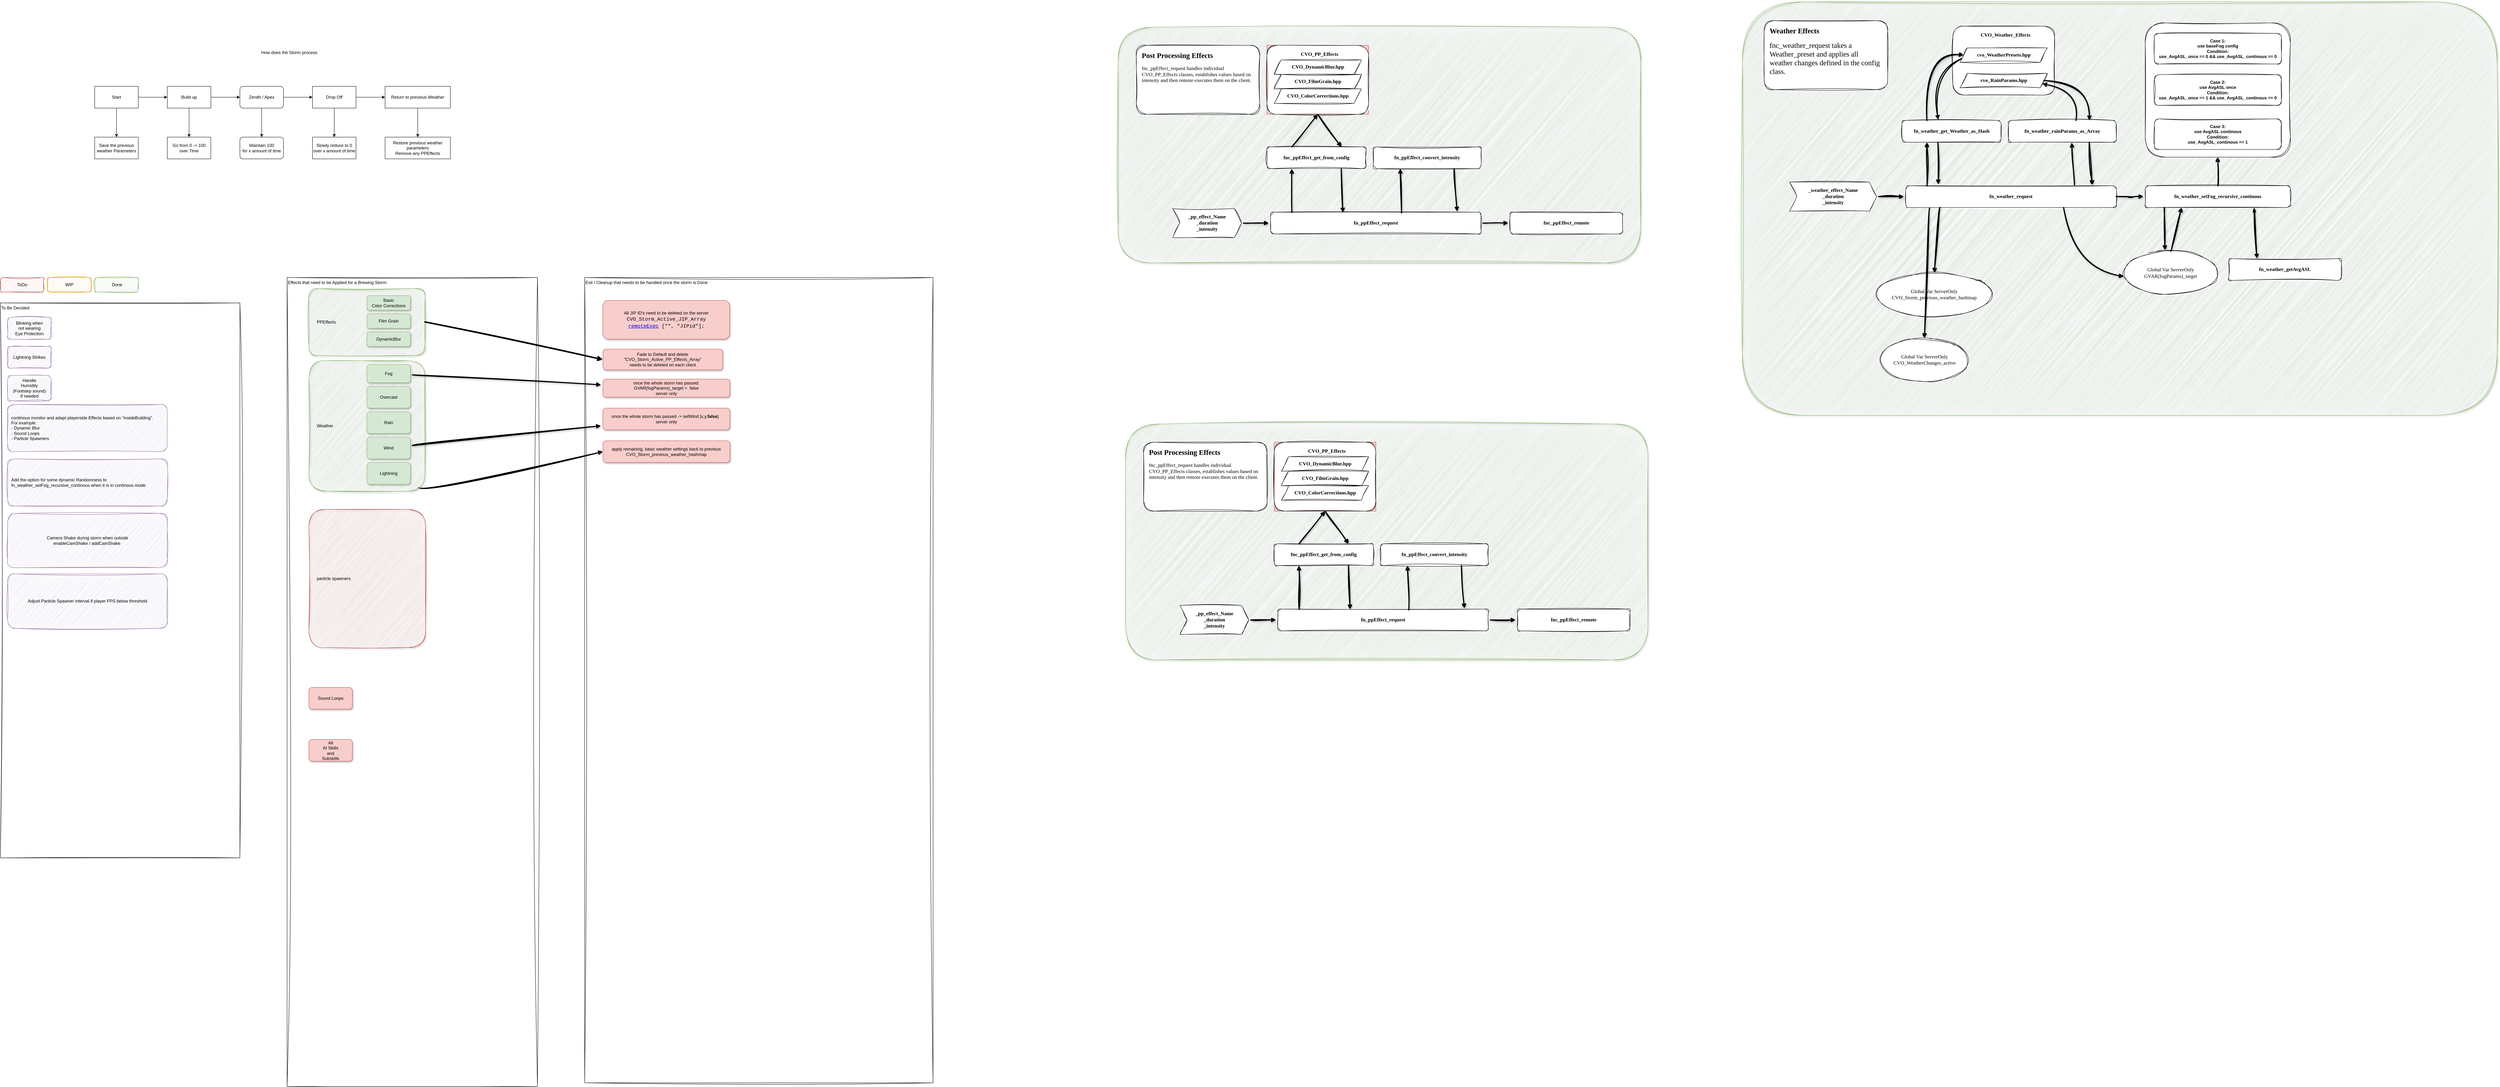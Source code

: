 <mxfile version="23.1.5" type="device">
  <diagram id="C5RBs43oDa-KdzZeNtuy" name="Page-1">
    <mxGraphModel dx="2894" dy="2233" grid="1" gridSize="10" guides="1" tooltips="1" connect="1" arrows="1" fold="1" page="1" pageScale="1" pageWidth="1169" pageHeight="827" math="0" shadow="0">
      <root>
        <mxCell id="WIyWlLk6GJQsqaUBKTNV-0" />
        <mxCell id="WIyWlLk6GJQsqaUBKTNV-1" parent="WIyWlLk6GJQsqaUBKTNV-0" />
        <mxCell id="Znwxz7as3tQza8B5PeCA-17" value="Exit / Cleanup that needs to be handled once the storm is Done" style="rounded=0;whiteSpace=wrap;html=1;align=left;verticalAlign=top;shadow=0;glass=0;sketch=1;curveFitting=1;jiggle=2;" parent="WIyWlLk6GJQsqaUBKTNV-1" vertex="1">
          <mxGeometry x="-710" y="10" width="960" height="2220" as="geometry" />
        </mxCell>
        <mxCell id="Znwxz7as3tQza8B5PeCA-16" value="Effects that need to be Applied for a Brewing Storm" style="rounded=0;whiteSpace=wrap;html=1;align=left;verticalAlign=top;sketch=1;curveFitting=1;jiggle=2;shadow=0;glass=0;" parent="WIyWlLk6GJQsqaUBKTNV-1" vertex="1">
          <mxGeometry x="-1530" y="10" width="690" height="2230" as="geometry" />
        </mxCell>
        <mxCell id="juMGjEx32GAvLLKHNY1u-7" style="rounded=0;orthogonalLoop=1;jettySize=auto;html=1;exitX=0.944;exitY=0.972;exitDx=0;exitDy=0;entryX=0;entryY=0.5;entryDx=0;entryDy=0;curved=1;sketch=1;curveFitting=1;jiggle=2;strokeWidth=3;exitPerimeter=0;" parent="WIyWlLk6GJQsqaUBKTNV-1" source="-8z7zLYKaV2N25bag4np-0" target="juMGjEx32GAvLLKHNY1u-6" edge="1">
          <mxGeometry relative="1" as="geometry">
            <Array as="points">
              <mxPoint x="-1160" y="610" />
            </Array>
          </mxGeometry>
        </mxCell>
        <mxCell id="-8z7zLYKaV2N25bag4np-0" value="Weather" style="rounded=1;whiteSpace=wrap;html=1;fillColor=#d5e8d4;strokeColor=#82b366;glass=0;shadow=1;align=left;sketch=1;curveFitting=1;jiggle=2;spacingLeft=20;" parent="WIyWlLk6GJQsqaUBKTNV-1" vertex="1">
          <mxGeometry x="-1470" y="239" width="320" height="360" as="geometry" />
        </mxCell>
        <mxCell id="E11lnonPsDXxkd33xf_O-0" value="Overcast" style="rounded=1;whiteSpace=wrap;html=1;fillColor=#d5e8d4;strokeColor=#82b366;glass=0;shadow=1;" parent="WIyWlLk6GJQsqaUBKTNV-1" vertex="1">
          <mxGeometry x="-1310" y="310" width="120" height="60" as="geometry" />
        </mxCell>
        <mxCell id="tPFQgd7vZW-GbOvR2g9Y-20" value="" style="edgeStyle=none;shape=connector;curved=1;rounded=0;sketch=1;jiggle=2;curveFitting=1;orthogonalLoop=1;jettySize=auto;html=1;shadow=1;labelBackgroundColor=default;strokeColor=default;strokeWidth=3;align=center;verticalAlign=middle;fontFamily=Lucida Console;fontSize=14;fontColor=default;startArrow=none;startFill=0;endArrow=classic;sourcePerimeterSpacing=5;targetPerimeterSpacing=5;" parent="WIyWlLk6GJQsqaUBKTNV-1" source="E11lnonPsDXxkd33xf_O-2" target="tPFQgd7vZW-GbOvR2g9Y-19" edge="1">
          <mxGeometry relative="1" as="geometry" />
        </mxCell>
        <mxCell id="E11lnonPsDXxkd33xf_O-2" value="Fog" style="rounded=1;whiteSpace=wrap;html=1;fillColor=#d5e8d4;strokeColor=#82b366;glass=0;shadow=1;" parent="WIyWlLk6GJQsqaUBKTNV-1" vertex="1">
          <mxGeometry x="-1310" y="250" width="120" height="50" as="geometry" />
        </mxCell>
        <mxCell id="E11lnonPsDXxkd33xf_O-3" value="Rain" style="rounded=1;whiteSpace=wrap;html=1;fillColor=#d5e8d4;strokeColor=#82b366;glass=0;shadow=1;" parent="WIyWlLk6GJQsqaUBKTNV-1" vertex="1">
          <mxGeometry x="-1310" y="380" width="120" height="60" as="geometry" />
        </mxCell>
        <mxCell id="tPFQgd7vZW-GbOvR2g9Y-16" value="" style="edgeStyle=none;shape=connector;curved=1;rounded=0;sketch=1;jiggle=2;curveFitting=1;orthogonalLoop=1;jettySize=auto;html=1;shadow=1;labelBackgroundColor=default;strokeColor=default;strokeWidth=3;align=center;verticalAlign=middle;fontFamily=Lucida Console;fontSize=14;fontColor=default;startArrow=none;startFill=0;endArrow=classic;sourcePerimeterSpacing=5;targetPerimeterSpacing=5;" parent="WIyWlLk6GJQsqaUBKTNV-1" source="E11lnonPsDXxkd33xf_O-4" target="tPFQgd7vZW-GbOvR2g9Y-15" edge="1">
          <mxGeometry relative="1" as="geometry" />
        </mxCell>
        <mxCell id="E11lnonPsDXxkd33xf_O-4" value="Wind" style="rounded=1;whiteSpace=wrap;html=1;fillColor=#d5e8d4;strokeColor=#82b366;glass=0;shadow=1;" parent="WIyWlLk6GJQsqaUBKTNV-1" vertex="1">
          <mxGeometry x="-1310" y="450" width="120" height="60" as="geometry" />
        </mxCell>
        <mxCell id="E11lnonPsDXxkd33xf_O-5" value="particle spawners" style="rounded=1;whiteSpace=wrap;html=1;fillColor=#f8cecc;strokeColor=#b85450;glass=0;shadow=1;sketch=1;curveFitting=1;jiggle=2;align=left;spacingLeft=20;" parent="WIyWlLk6GJQsqaUBKTNV-1" vertex="1">
          <mxGeometry x="-1470" y="649.21" width="321.58" height="380.79" as="geometry" />
        </mxCell>
        <mxCell id="E11lnonPsDXxkd33xf_O-6" value="Sound Loops" style="rounded=1;whiteSpace=wrap;html=1;fillColor=#f8cecc;strokeColor=#b85450;glass=0;shadow=1;" parent="WIyWlLk6GJQsqaUBKTNV-1" vertex="1">
          <mxGeometry x="-1470" y="1140" width="120" height="60" as="geometry" />
        </mxCell>
        <mxCell id="E11lnonPsDXxkd33xf_O-7" value="PPEffects" style="rounded=1;whiteSpace=wrap;html=1;fillColor=#d5e8d4;strokeColor=#82b366;glass=0;shadow=1;align=left;verticalAlign=middle;labelBackgroundColor=none;labelBorderColor=none;sketch=1;curveFitting=1;jiggle=2;spacingLeft=20;" parent="WIyWlLk6GJQsqaUBKTNV-1" vertex="1">
          <mxGeometry x="-1470" y="40" width="320" height="185" as="geometry" />
        </mxCell>
        <mxCell id="E11lnonPsDXxkd33xf_O-9" value="How does the Storm process" style="text;html=1;strokeColor=none;fillColor=none;align=center;verticalAlign=middle;whiteSpace=wrap;rounded=0;" parent="WIyWlLk6GJQsqaUBKTNV-1" vertex="1">
          <mxGeometry x="-1769" y="-650" width="490" height="80" as="geometry" />
        </mxCell>
        <mxCell id="E11lnonPsDXxkd33xf_O-13" value="" style="edgeStyle=orthogonalEdgeStyle;rounded=0;orthogonalLoop=1;jettySize=auto;html=1;" parent="WIyWlLk6GJQsqaUBKTNV-1" source="E11lnonPsDXxkd33xf_O-11" target="E11lnonPsDXxkd33xf_O-12" edge="1">
          <mxGeometry relative="1" as="geometry" />
        </mxCell>
        <mxCell id="E11lnonPsDXxkd33xf_O-15" value="" style="edgeStyle=orthogonalEdgeStyle;rounded=0;orthogonalLoop=1;jettySize=auto;html=1;" parent="WIyWlLk6GJQsqaUBKTNV-1" source="E11lnonPsDXxkd33xf_O-11" target="E11lnonPsDXxkd33xf_O-14" edge="1">
          <mxGeometry relative="1" as="geometry" />
        </mxCell>
        <mxCell id="E11lnonPsDXxkd33xf_O-11" value="Start" style="rounded=0;whiteSpace=wrap;html=1;" parent="WIyWlLk6GJQsqaUBKTNV-1" vertex="1">
          <mxGeometry x="-2060" y="-517" width="120" height="60" as="geometry" />
        </mxCell>
        <mxCell id="E11lnonPsDXxkd33xf_O-12" value="Save the previous weather Parameters" style="rounded=0;whiteSpace=wrap;html=1;" parent="WIyWlLk6GJQsqaUBKTNV-1" vertex="1">
          <mxGeometry x="-2060" y="-377" width="120" height="60" as="geometry" />
        </mxCell>
        <mxCell id="E11lnonPsDXxkd33xf_O-19" value="" style="edgeStyle=orthogonalEdgeStyle;rounded=0;orthogonalLoop=1;jettySize=auto;html=1;" parent="WIyWlLk6GJQsqaUBKTNV-1" source="E11lnonPsDXxkd33xf_O-14" target="E11lnonPsDXxkd33xf_O-18" edge="1">
          <mxGeometry relative="1" as="geometry" />
        </mxCell>
        <mxCell id="E11lnonPsDXxkd33xf_O-25" value="" style="edgeStyle=orthogonalEdgeStyle;rounded=0;orthogonalLoop=1;jettySize=auto;html=1;" parent="WIyWlLk6GJQsqaUBKTNV-1" source="E11lnonPsDXxkd33xf_O-14" target="E11lnonPsDXxkd33xf_O-24" edge="1">
          <mxGeometry relative="1" as="geometry" />
        </mxCell>
        <mxCell id="E11lnonPsDXxkd33xf_O-14" value="Build up" style="rounded=0;whiteSpace=wrap;html=1;" parent="WIyWlLk6GJQsqaUBKTNV-1" vertex="1">
          <mxGeometry x="-1860" y="-517" width="120" height="60" as="geometry" />
        </mxCell>
        <mxCell id="E11lnonPsDXxkd33xf_O-21" value="" style="edgeStyle=orthogonalEdgeStyle;rounded=0;orthogonalLoop=1;jettySize=auto;html=1;" parent="WIyWlLk6GJQsqaUBKTNV-1" source="E11lnonPsDXxkd33xf_O-18" target="E11lnonPsDXxkd33xf_O-20" edge="1">
          <mxGeometry relative="1" as="geometry" />
        </mxCell>
        <mxCell id="E11lnonPsDXxkd33xf_O-27" value="" style="edgeStyle=orthogonalEdgeStyle;rounded=0;orthogonalLoop=1;jettySize=auto;html=1;" parent="WIyWlLk6GJQsqaUBKTNV-1" source="E11lnonPsDXxkd33xf_O-18" target="E11lnonPsDXxkd33xf_O-26" edge="1">
          <mxGeometry relative="1" as="geometry" />
        </mxCell>
        <mxCell id="E11lnonPsDXxkd33xf_O-18" value="Zenith / Apex" style="rounded=1;whiteSpace=wrap;html=1;" parent="WIyWlLk6GJQsqaUBKTNV-1" vertex="1">
          <mxGeometry x="-1660" y="-517" width="120" height="60" as="geometry" />
        </mxCell>
        <mxCell id="E11lnonPsDXxkd33xf_O-23" value="" style="edgeStyle=orthogonalEdgeStyle;rounded=0;orthogonalLoop=1;jettySize=auto;html=1;" parent="WIyWlLk6GJQsqaUBKTNV-1" source="E11lnonPsDXxkd33xf_O-20" target="E11lnonPsDXxkd33xf_O-22" edge="1">
          <mxGeometry relative="1" as="geometry" />
        </mxCell>
        <mxCell id="E11lnonPsDXxkd33xf_O-29" value="" style="edgeStyle=orthogonalEdgeStyle;rounded=0;orthogonalLoop=1;jettySize=auto;html=1;" parent="WIyWlLk6GJQsqaUBKTNV-1" source="E11lnonPsDXxkd33xf_O-20" target="E11lnonPsDXxkd33xf_O-28" edge="1">
          <mxGeometry relative="1" as="geometry" />
        </mxCell>
        <mxCell id="E11lnonPsDXxkd33xf_O-20" value="Drop Off" style="rounded=0;whiteSpace=wrap;html=1;" parent="WIyWlLk6GJQsqaUBKTNV-1" vertex="1">
          <mxGeometry x="-1460" y="-517" width="120" height="60" as="geometry" />
        </mxCell>
        <mxCell id="E11lnonPsDXxkd33xf_O-31" value="" style="edgeStyle=orthogonalEdgeStyle;rounded=0;orthogonalLoop=1;jettySize=auto;html=1;" parent="WIyWlLk6GJQsqaUBKTNV-1" source="E11lnonPsDXxkd33xf_O-22" target="E11lnonPsDXxkd33xf_O-30" edge="1">
          <mxGeometry relative="1" as="geometry" />
        </mxCell>
        <mxCell id="E11lnonPsDXxkd33xf_O-22" value="Return to previous Weather" style="rounded=0;whiteSpace=wrap;html=1;" parent="WIyWlLk6GJQsqaUBKTNV-1" vertex="1">
          <mxGeometry x="-1260" y="-517" width="180" height="60" as="geometry" />
        </mxCell>
        <mxCell id="E11lnonPsDXxkd33xf_O-24" value="Go from 0 -&amp;gt; 100&lt;br&gt;over Time" style="rounded=0;whiteSpace=wrap;html=1;" parent="WIyWlLk6GJQsqaUBKTNV-1" vertex="1">
          <mxGeometry x="-1860" y="-377" width="120" height="60" as="geometry" />
        </mxCell>
        <mxCell id="E11lnonPsDXxkd33xf_O-26" value="Maintain 100&lt;br&gt;for x amount of time" style="rounded=1;whiteSpace=wrap;html=1;" parent="WIyWlLk6GJQsqaUBKTNV-1" vertex="1">
          <mxGeometry x="-1660" y="-377" width="120" height="60" as="geometry" />
        </mxCell>
        <mxCell id="E11lnonPsDXxkd33xf_O-28" value="Slowly reduce to 0&lt;br&gt;over x amount of time" style="rounded=0;whiteSpace=wrap;html=1;" parent="WIyWlLk6GJQsqaUBKTNV-1" vertex="1">
          <mxGeometry x="-1460" y="-377" width="120" height="60" as="geometry" />
        </mxCell>
        <mxCell id="E11lnonPsDXxkd33xf_O-30" value="Restore previous weather parameters&lt;br&gt;Remove any PPEffects" style="rounded=0;whiteSpace=wrap;html=1;" parent="WIyWlLk6GJQsqaUBKTNV-1" vertex="1">
          <mxGeometry x="-1260" y="-377" width="180" height="60" as="geometry" />
        </mxCell>
        <mxCell id="E11lnonPsDXxkd33xf_O-32" value="All&lt;br&gt;AI Skills&lt;br&gt;and&lt;br&gt;Subskills" style="rounded=1;whiteSpace=wrap;html=1;fillColor=#f8cecc;strokeColor=#b85450;glass=0;shadow=1;" parent="WIyWlLk6GJQsqaUBKTNV-1" vertex="1">
          <mxGeometry x="-1470" y="1283.5" width="120" height="60" as="geometry" />
        </mxCell>
        <mxCell id="Znwxz7as3tQza8B5PeCA-18" style="rounded=0;orthogonalLoop=1;jettySize=auto;html=1;entryX=0;entryY=0.5;entryDx=0;entryDy=0;exitX=1;exitY=0.5;exitDx=0;exitDy=0;sketch=1;curveFitting=1;jiggle=2;strokeWidth=4;" parent="WIyWlLk6GJQsqaUBKTNV-1" source="E11lnonPsDXxkd33xf_O-7" target="Znwxz7as3tQza8B5PeCA-9" edge="1">
          <mxGeometry relative="1" as="geometry">
            <mxPoint x="-800" y="200" as="sourcePoint" />
          </mxGeometry>
        </mxCell>
        <mxCell id="Znwxz7as3tQza8B5PeCA-4" value="Basic&lt;br&gt;Color Corrections" style="rounded=1;whiteSpace=wrap;html=1;fillColor=#d5e8d4;strokeColor=#82b366;glass=0;shadow=1;" parent="WIyWlLk6GJQsqaUBKTNV-1" vertex="1">
          <mxGeometry x="-1310" y="60" width="120" height="40" as="geometry" />
        </mxCell>
        <mxCell id="Znwxz7as3tQza8B5PeCA-7" value="Film Grain" style="rounded=1;whiteSpace=wrap;html=1;fillColor=#d5e8d4;strokeColor=#82b366;glass=0;shadow=1;" parent="WIyWlLk6GJQsqaUBKTNV-1" vertex="1">
          <mxGeometry x="-1310" y="110" width="120" height="40" as="geometry" />
        </mxCell>
        <mxCell id="Znwxz7as3tQza8B5PeCA-9" value="Fade to Default and delete&lt;br&gt;&quot;CVO_Storm_Active_PP_Effects_Array&quot;&lt;br&gt;needs to be deleted on each client" style="rounded=1;whiteSpace=wrap;html=1;fillColor=#f8cecc;strokeColor=#b85450;glass=0;shadow=1;" parent="WIyWlLk6GJQsqaUBKTNV-1" vertex="1">
          <mxGeometry x="-659.58" y="207.5" width="330" height="57.5" as="geometry" />
        </mxCell>
        <mxCell id="Znwxz7as3tQza8B5PeCA-10" value="&amp;nbsp;Done" style="whiteSpace=wrap;html=1;fillColor=#d5e8d4;strokeColor=#82b366;rounded=1;sketch=1;curveFitting=1;jiggle=2;" parent="WIyWlLk6GJQsqaUBKTNV-1" vertex="1">
          <mxGeometry x="-2060" y="10" width="120" height="40" as="geometry" />
        </mxCell>
        <mxCell id="Znwxz7as3tQza8B5PeCA-11" value="WIP" style="whiteSpace=wrap;html=1;fillColor=#ffe6cc;strokeColor=#d79b00;rounded=1;sketch=1;curveFitting=1;jiggle=2;" parent="WIyWlLk6GJQsqaUBKTNV-1" vertex="1">
          <mxGeometry x="-2190" y="10" width="120" height="40" as="geometry" />
        </mxCell>
        <mxCell id="Znwxz7as3tQza8B5PeCA-12" value="ToDo" style="whiteSpace=wrap;html=1;fillColor=#f8cecc;strokeColor=#b85450;rounded=1;sketch=1;curveFitting=1;jiggle=2;" parent="WIyWlLk6GJQsqaUBKTNV-1" vertex="1">
          <mxGeometry x="-2320" y="10" width="120" height="40" as="geometry" />
        </mxCell>
        <mxCell id="Znwxz7as3tQza8B5PeCA-14" value="To Be Decided" style="rounded=0;whiteSpace=wrap;html=1;align=left;verticalAlign=top;sketch=1;curveFitting=1;jiggle=2;" parent="WIyWlLk6GJQsqaUBKTNV-1" vertex="1">
          <mxGeometry x="-2320" y="80" width="660" height="1530" as="geometry" />
        </mxCell>
        <mxCell id="Znwxz7as3tQza8B5PeCA-15" value="Blinking when&lt;br&gt;not wearing&lt;br&gt;Eye Protection" style="rounded=1;whiteSpace=wrap;html=1;fillColor=#e1d5e7;strokeColor=#9673a6;glass=0;sketch=1;curveFitting=1;jiggle=2;shadow=0;" parent="WIyWlLk6GJQsqaUBKTNV-1" vertex="1">
          <mxGeometry x="-2300" y="120" width="120" height="60" as="geometry" />
        </mxCell>
        <mxCell id="-8z7zLYKaV2N25bag4np-1" value="DynamicBlur" style="rounded=1;whiteSpace=wrap;html=1;fillColor=#d5e8d4;strokeColor=#82b366;glass=0;shadow=1;" parent="WIyWlLk6GJQsqaUBKTNV-1" vertex="1">
          <mxGeometry x="-1310" y="160" width="120" height="40" as="geometry" />
        </mxCell>
        <mxCell id="hQTQaSpxR1u1E6Dnaw2V-1" value="All JIP ID&#39;s need to be deleted on the server&lt;br&gt;&lt;div style=&quot;font-family: Consolas, &amp;quot;Courier New&amp;quot;, monospace, &amp;quot;comic Neue&amp;quot;, Consolas, &amp;quot;Courier New&amp;quot;, monospace; font-size: 14px; line-height: 19px;&quot;&gt;CVO_Storm_Active_JIP_Array&lt;br&gt;&lt;a style=&quot;&quot; href=&quot;https://community.bistudio.com/wiki/remoteExec&quot;&gt;remoteExec&lt;/a&gt; [&lt;span style=&quot;&quot; class=&quot;s&quot;&gt;&quot;&quot;&lt;/span&gt;, &lt;span style=&quot;&quot; class=&quot;s&quot;&gt;&quot;JIPid&quot;&lt;/span&gt;&lt;span style=&quot;&quot; class=&quot;ae&quot;&gt;]&lt;/span&gt;;&lt;br&gt;&lt;/div&gt;" style="rounded=1;whiteSpace=wrap;html=1;fillColor=#f8cecc;strokeColor=#b85450;glass=0;shadow=1;" parent="WIyWlLk6GJQsqaUBKTNV-1" vertex="1">
          <mxGeometry x="-660" y="73" width="349.58" height="107" as="geometry" />
        </mxCell>
        <mxCell id="W2RvpuAVs8pKlcEKHl59-0" value="Lightning Strikes" style="rounded=1;whiteSpace=wrap;html=1;fillColor=#e1d5e7;strokeColor=#9673a6;glass=0;sketch=1;curveFitting=1;jiggle=2;shadow=0;" parent="WIyWlLk6GJQsqaUBKTNV-1" vertex="1">
          <mxGeometry x="-2300" y="200" width="120" height="60" as="geometry" />
        </mxCell>
        <mxCell id="W2RvpuAVs8pKlcEKHl59-1" value="Lightning" style="rounded=1;whiteSpace=wrap;html=1;fillColor=#d5e8d4;strokeColor=#82b366;glass=0;shadow=1;" parent="WIyWlLk6GJQsqaUBKTNV-1" vertex="1">
          <mxGeometry x="-1310" y="520" width="120" height="60" as="geometry" />
        </mxCell>
        <mxCell id="UnbkybWvrtqViDbFcPGk-0" value="Handle&lt;br&gt;Humidity&lt;br&gt;(Footstep sound)&lt;br&gt;If needed" style="rounded=1;whiteSpace=wrap;html=1;fillColor=#e1d5e7;strokeColor=#9673a6;glass=0;sketch=1;curveFitting=1;jiggle=2;shadow=0;" parent="WIyWlLk6GJQsqaUBKTNV-1" vertex="1">
          <mxGeometry x="-2300" y="280" width="120" height="70" as="geometry" />
        </mxCell>
        <mxCell id="FVfylj094XFFCRxBFUlB-0" value="continous monitor and adapt playerside Effects based on &quot;insideBuilding&quot;. &lt;br&gt;For example: &lt;br&gt;- Dynamic Blur&lt;br&gt;- Sound Loops&lt;br&gt;- Particle Spawners" style="rounded=1;whiteSpace=wrap;html=1;fillColor=#e1d5e7;strokeColor=#9673a6;glass=0;sketch=1;curveFitting=1;jiggle=2;shadow=0;align=left;labelPosition=center;verticalLabelPosition=middle;verticalAlign=middle;spacingLeft=8;" parent="WIyWlLk6GJQsqaUBKTNV-1" vertex="1">
          <mxGeometry x="-2300" y="360" width="440" height="130" as="geometry" />
        </mxCell>
        <mxCell id="N2z2kw6uGRIZIay2zsSY-23" value="" style="group;movable=1;resizable=1;rotatable=1;deletable=1;editable=1;locked=0;connectable=1;" parent="WIyWlLk6GJQsqaUBKTNV-1" vertex="1" connectable="0">
          <mxGeometry x="760" y="-680" width="1440" height="650" as="geometry" />
        </mxCell>
        <mxCell id="_kfhSIF0BqQviyJn40GE-50" value="" style="rounded=1;whiteSpace=wrap;html=1;fontFamily=Helvetica;fontSize=11;fillColor=#d5e8d4;strokeColor=#82b366;glass=0;sketch=1;curveFitting=1;jiggle=2;shadow=1;container=0;movable=1;resizable=1;rotatable=1;deletable=1;editable=1;locked=0;connectable=1;" parent="N2z2kw6uGRIZIay2zsSY-23" vertex="1">
          <mxGeometry width="1440" height="650" as="geometry" />
        </mxCell>
        <mxCell id="_kfhSIF0BqQviyJn40GE-2" value="fn_ppEffect_request" style="rounded=1;whiteSpace=wrap;html=1;fontFamily=Lucida Console;fontSize=14;fontStyle=1;align=center;sketch=1;curveFitting=1;jiggle=2;container=0;movable=1;resizable=1;rotatable=1;deletable=1;editable=1;locked=0;connectable=1;" parent="N2z2kw6uGRIZIay2zsSY-23" vertex="1">
          <mxGeometry x="420" y="510" width="580" height="60" as="geometry" />
        </mxCell>
        <mxCell id="_kfhSIF0BqQviyJn40GE-34" value="" style="edgeStyle=none;shape=connector;rounded=0;sketch=1;jiggle=2;curveFitting=1;orthogonalLoop=1;jettySize=auto;html=1;shadow=1;labelBackgroundColor=default;strokeColor=default;strokeWidth=3;align=center;verticalAlign=middle;fontFamily=Lucida Console;fontSize=14;fontColor=default;startArrow=none;startFill=0;endArrow=classic;sourcePerimeterSpacing=5;targetPerimeterSpacing=5;fontStyle=1;movable=1;resizable=1;rotatable=1;deletable=1;editable=1;locked=0;connectable=1;" parent="N2z2kw6uGRIZIay2zsSY-23" source="_kfhSIF0BqQviyJn40GE-3" target="_kfhSIF0BqQviyJn40GE-2" edge="1">
          <mxGeometry relative="1" as="geometry" />
        </mxCell>
        <mxCell id="_kfhSIF0BqQviyJn40GE-3" value="_pp_effect_Name&lt;br style=&quot;font-size: 14px;&quot;&gt;_duration&lt;br style=&quot;font-size: 14px;&quot;&gt;_intensity" style="rounded=0;whiteSpace=wrap;html=1;sketch=1;curveFitting=1;jiggle=2;fontFamily=Lucida Console;fontSize=14;fontStyle=1;align=center;shape=step;perimeter=stepPerimeter;fixedSize=1;container=0;movable=1;resizable=1;rotatable=1;deletable=1;editable=1;locked=0;connectable=1;" parent="N2z2kw6uGRIZIay2zsSY-23" vertex="1">
          <mxGeometry x="150" y="500" width="190" height="80" as="geometry" />
        </mxCell>
        <mxCell id="_kfhSIF0BqQviyJn40GE-4" value="fnc_ppEffect_get_from_config" style="rounded=1;whiteSpace=wrap;html=1;fontFamily=Lucida Console;fontSize=14;fontStyle=1;align=center;sketch=1;curveFitting=1;jiggle=2;container=0;movable=1;resizable=1;rotatable=1;deletable=1;editable=1;locked=0;connectable=1;" parent="N2z2kw6uGRIZIay2zsSY-23" vertex="1">
          <mxGeometry x="410" y="330" width="273" height="60" as="geometry" />
        </mxCell>
        <mxCell id="_kfhSIF0BqQviyJn40GE-26" style="rounded=0;orthogonalLoop=1;jettySize=auto;html=1;exitX=0.101;exitY=0.006;exitDx=0;exitDy=0;labelBackgroundColor=default;strokeColor=default;align=center;verticalAlign=middle;fontFamily=Lucida Console;fontSize=14;fontColor=default;startArrow=none;endArrow=classic;startFill=0;edgeStyle=orthogonalEdgeStyle;curved=1;entryX=0.25;entryY=1;entryDx=0;entryDy=0;exitPerimeter=0;targetPerimeterSpacing=5;strokeWidth=3;sourcePerimeterSpacing=5;shadow=1;sketch=1;curveFitting=1;jiggle=2;fontStyle=1;movable=1;resizable=1;rotatable=1;deletable=1;editable=1;locked=0;connectable=1;" parent="N2z2kw6uGRIZIay2zsSY-23" source="_kfhSIF0BqQviyJn40GE-2" target="_kfhSIF0BqQviyJn40GE-4" edge="1">
          <mxGeometry relative="1" as="geometry" />
        </mxCell>
        <mxCell id="_kfhSIF0BqQviyJn40GE-16" value="fnc_ppEffect_remote" style="rounded=1;whiteSpace=wrap;html=1;fontFamily=Lucida Console;fontSize=14;fontStyle=1;align=center;sketch=1;curveFitting=1;jiggle=2;container=0;movable=1;resizable=1;rotatable=1;deletable=1;editable=1;locked=0;connectable=1;" parent="N2z2kw6uGRIZIay2zsSY-23" vertex="1">
          <mxGeometry x="1080" y="510" width="310" height="60" as="geometry" />
        </mxCell>
        <mxCell id="_kfhSIF0BqQviyJn40GE-35" value="" style="edgeStyle=none;shape=connector;rounded=0;sketch=1;jiggle=2;curveFitting=1;orthogonalLoop=1;jettySize=auto;html=1;shadow=1;labelBackgroundColor=default;strokeColor=default;strokeWidth=3;align=center;verticalAlign=middle;fontFamily=Lucida Console;fontSize=14;fontColor=default;startArrow=none;startFill=0;endArrow=classic;sourcePerimeterSpacing=5;targetPerimeterSpacing=5;fontStyle=1;movable=1;resizable=1;rotatable=1;deletable=1;editable=1;locked=0;connectable=1;" parent="N2z2kw6uGRIZIay2zsSY-23" source="_kfhSIF0BqQviyJn40GE-2" target="_kfhSIF0BqQviyJn40GE-16" edge="1">
          <mxGeometry relative="1" as="geometry" />
        </mxCell>
        <mxCell id="_kfhSIF0BqQviyJn40GE-21" value="fn_ppEffect_convert_intensity" style="rounded=1;whiteSpace=wrap;html=1;fontFamily=Lucida Console;fontSize=14;fontStyle=1;align=center;sketch=1;curveFitting=1;jiggle=2;container=0;movable=1;resizable=1;rotatable=1;deletable=1;editable=1;locked=0;connectable=1;" parent="N2z2kw6uGRIZIay2zsSY-23" vertex="1">
          <mxGeometry x="703" y="330" width="297" height="60" as="geometry" />
        </mxCell>
        <mxCell id="_kfhSIF0BqQviyJn40GE-30" style="edgeStyle=none;shape=connector;rounded=0;sketch=1;jiggle=2;curveFitting=1;orthogonalLoop=1;jettySize=auto;html=1;entryX=0.75;entryY=0;entryDx=0;entryDy=0;shadow=1;labelBackgroundColor=default;strokeColor=default;strokeWidth=3;align=center;verticalAlign=middle;fontFamily=Lucida Console;fontSize=14;fontColor=default;startArrow=none;startFill=0;endArrow=classic;sourcePerimeterSpacing=5;targetPerimeterSpacing=5;exitX=0.5;exitY=1;exitDx=0;exitDy=0;fontStyle=1;movable=1;resizable=1;rotatable=1;deletable=1;editable=1;locked=0;connectable=1;" parent="N2z2kw6uGRIZIay2zsSY-23" source="_kfhSIF0BqQviyJn40GE-11" target="_kfhSIF0BqQviyJn40GE-4" edge="1">
          <mxGeometry relative="1" as="geometry" />
        </mxCell>
        <mxCell id="_kfhSIF0BqQviyJn40GE-32" style="edgeStyle=none;shape=connector;rounded=0;sketch=1;jiggle=2;curveFitting=1;orthogonalLoop=1;jettySize=auto;html=1;entryX=0.25;entryY=1;entryDx=0;entryDy=0;shadow=1;labelBackgroundColor=default;strokeColor=default;strokeWidth=3;align=center;verticalAlign=middle;fontFamily=Lucida Console;fontSize=14;fontColor=default;startArrow=none;startFill=0;endArrow=classic;sourcePerimeterSpacing=5;targetPerimeterSpacing=5;exitX=0.622;exitY=0.033;exitDx=0;exitDy=0;exitPerimeter=0;fontStyle=1;movable=1;resizable=1;rotatable=1;deletable=1;editable=1;locked=0;connectable=1;" parent="N2z2kw6uGRIZIay2zsSY-23" source="_kfhSIF0BqQviyJn40GE-2" target="_kfhSIF0BqQviyJn40GE-21" edge="1">
          <mxGeometry relative="1" as="geometry" />
        </mxCell>
        <mxCell id="_kfhSIF0BqQviyJn40GE-31" style="edgeStyle=none;shape=connector;rounded=0;sketch=1;jiggle=2;curveFitting=1;orthogonalLoop=1;jettySize=auto;html=1;exitX=0.75;exitY=1;exitDx=0;exitDy=0;entryX=0.343;entryY=0.017;entryDx=0;entryDy=0;entryPerimeter=0;shadow=1;labelBackgroundColor=default;strokeColor=default;strokeWidth=3;align=center;verticalAlign=middle;fontFamily=Lucida Console;fontSize=14;fontColor=default;startArrow=none;startFill=0;endArrow=classic;sourcePerimeterSpacing=5;targetPerimeterSpacing=5;fontStyle=1;movable=1;resizable=1;rotatable=1;deletable=1;editable=1;locked=0;connectable=1;" parent="N2z2kw6uGRIZIay2zsSY-23" source="_kfhSIF0BqQviyJn40GE-4" target="_kfhSIF0BqQviyJn40GE-2" edge="1">
          <mxGeometry relative="1" as="geometry" />
        </mxCell>
        <mxCell id="_kfhSIF0BqQviyJn40GE-33" style="edgeStyle=none;shape=connector;rounded=0;sketch=1;jiggle=2;curveFitting=1;orthogonalLoop=1;jettySize=auto;html=1;exitX=0.75;exitY=1;exitDx=0;exitDy=0;entryX=0.886;entryY=-0.03;entryDx=0;entryDy=0;entryPerimeter=0;shadow=1;labelBackgroundColor=default;strokeColor=default;strokeWidth=3;align=center;verticalAlign=middle;fontFamily=Lucida Console;fontSize=14;fontColor=default;startArrow=none;startFill=0;endArrow=classic;sourcePerimeterSpacing=5;targetPerimeterSpacing=5;fontStyle=1;movable=1;resizable=1;rotatable=1;deletable=1;editable=1;locked=0;connectable=1;" parent="N2z2kw6uGRIZIay2zsSY-23" source="_kfhSIF0BqQviyJn40GE-21" target="_kfhSIF0BqQviyJn40GE-2" edge="1">
          <mxGeometry relative="1" as="geometry" />
        </mxCell>
        <mxCell id="_kfhSIF0BqQviyJn40GE-36" value="" style="group;fillColor=#f8cecc;strokeColor=#b85450;container=0;movable=1;resizable=1;rotatable=1;deletable=1;editable=1;locked=0;connectable=1;" parent="N2z2kw6uGRIZIay2zsSY-23" vertex="1" connectable="0">
          <mxGeometry x="410" y="50" width="280" height="190" as="geometry" />
        </mxCell>
        <mxCell id="_kfhSIF0BqQviyJn40GE-28" style="shape=connector;rounded=0;sketch=1;jiggle=2;curveFitting=1;orthogonalLoop=1;jettySize=auto;html=1;exitX=0.25;exitY=0;exitDx=0;exitDy=0;entryX=0.5;entryY=1;entryDx=0;entryDy=0;shadow=1;labelBackgroundColor=default;strokeColor=default;strokeWidth=3;align=center;verticalAlign=middle;fontFamily=Lucida Console;fontSize=14;fontColor=default;startArrow=none;startFill=0;endArrow=classic;sourcePerimeterSpacing=5;targetPerimeterSpacing=5;fontStyle=1;movable=1;resizable=1;rotatable=1;deletable=1;editable=1;locked=0;connectable=1;" parent="N2z2kw6uGRIZIay2zsSY-23" source="_kfhSIF0BqQviyJn40GE-4" target="_kfhSIF0BqQviyJn40GE-11" edge="1">
          <mxGeometry relative="1" as="geometry" />
        </mxCell>
        <mxCell id="_kfhSIF0BqQviyJn40GE-53" value="&lt;h1&gt;&lt;font style=&quot;font-size: 20px;&quot;&gt;Post Processing Effects&lt;/font&gt;&lt;/h1&gt;&lt;p&gt;&lt;span style=&quot;font-size: 14px;&quot;&gt;fnc_ppEffect_request handles individual CVO_PP_Effects classes, establishes values based on intensity and then remote executes them on the client.&lt;/span&gt;&lt;/p&gt;" style="text;html=1;strokeColor=default;fillColor=default;spacing=15;spacingTop=-20;whiteSpace=wrap;overflow=hidden;rounded=1;fontSize=11;fontFamily=Lucida Console;fontColor=default;sketch=1;curveFitting=1;jiggle=2;container=0;movable=1;resizable=1;rotatable=1;deletable=1;editable=1;locked=0;connectable=1;" parent="N2z2kw6uGRIZIay2zsSY-23" vertex="1">
          <mxGeometry x="50" y="50" width="340" height="190" as="geometry" />
        </mxCell>
        <mxCell id="_kfhSIF0BqQviyJn40GE-11" value="CVO_PP_Effects" style="rounded=1;whiteSpace=wrap;html=1;spacingTop=10;spacingLeft=10;align=center;verticalAlign=top;sketch=1;curveFitting=1;jiggle=2;fontFamily=Lucida Console;fontSize=14;fontStyle=1;container=0;movable=1;resizable=1;rotatable=1;deletable=1;editable=1;locked=0;connectable=1;" parent="N2z2kw6uGRIZIay2zsSY-23" vertex="1">
          <mxGeometry x="410" y="50" width="280" height="190" as="geometry" />
        </mxCell>
        <mxCell id="_kfhSIF0BqQviyJn40GE-10" value="CVO_DynamicBlur.hpp" style="shape=parallelogram;perimeter=parallelogramPerimeter;whiteSpace=wrap;html=1;fixedSize=1;align=center;spacing=22;sketch=1;curveFitting=1;jiggle=2;fontFamily=Lucida Console;fontSize=14;fontStyle=1;container=0;movable=1;resizable=1;rotatable=1;deletable=1;editable=1;locked=0;connectable=1;" parent="N2z2kw6uGRIZIay2zsSY-23" vertex="1">
          <mxGeometry x="429.58" y="90" width="240.839" height="40" as="geometry" />
        </mxCell>
        <mxCell id="_kfhSIF0BqQviyJn40GE-12" value="CVO_FilmGrain.hpp" style="shape=parallelogram;perimeter=parallelogramPerimeter;whiteSpace=wrap;html=1;fixedSize=1;align=center;spacing=22;sketch=1;curveFitting=1;jiggle=2;fontFamily=Lucida Console;fontSize=14;fontStyle=1;container=0;movable=1;resizable=1;rotatable=1;deletable=1;editable=1;locked=0;connectable=1;" parent="N2z2kw6uGRIZIay2zsSY-23" vertex="1">
          <mxGeometry x="429.58" y="130" width="240.839" height="40" as="geometry" />
        </mxCell>
        <mxCell id="_kfhSIF0BqQviyJn40GE-13" value="CVO_ColorCorrections.hpp" style="shape=parallelogram;perimeter=parallelogramPerimeter;whiteSpace=wrap;html=1;fixedSize=1;align=center;spacing=22;sketch=1;curveFitting=1;jiggle=2;fontFamily=Lucida Console;fontSize=14;fontStyle=1;container=0;movable=1;resizable=1;rotatable=1;deletable=1;editable=1;locked=0;connectable=1;" parent="N2z2kw6uGRIZIay2zsSY-23" vertex="1">
          <mxGeometry x="429.58" y="170" width="240.839" height="40" as="geometry" />
        </mxCell>
        <mxCell id="tPFQgd7vZW-GbOvR2g9Y-15" value="once the whole storm has passed -&amp;gt; setWind [x,y,&lt;b&gt;false&lt;/b&gt;]&amp;nbsp;&amp;nbsp;&lt;br&gt;server only" style="rounded=1;whiteSpace=wrap;html=1;fillColor=#f8cecc;strokeColor=#b85450;glass=0;shadow=1;" parent="WIyWlLk6GJQsqaUBKTNV-1" vertex="1">
          <mxGeometry x="-660" y="370" width="350" height="60" as="geometry" />
        </mxCell>
        <mxCell id="tPFQgd7vZW-GbOvR2g9Y-19" value="once the whole storm has passed:&lt;br&gt;GVAR(fogParams)_target =&lt;span style=&quot;background-color: initial;&quot;&gt;&amp;nbsp; false&lt;/span&gt;&lt;br&gt;server only" style="rounded=1;whiteSpace=wrap;html=1;fillColor=#f8cecc;strokeColor=#b85450;glass=0;shadow=1;" parent="WIyWlLk6GJQsqaUBKTNV-1" vertex="1">
          <mxGeometry x="-659.58" y="290" width="349.58" height="50" as="geometry" />
        </mxCell>
        <mxCell id="juMGjEx32GAvLLKHNY1u-0" value="Add the option for some dynamic Randomness to fn_weather_setFog_recursive_continous when it is in continous mode" style="rounded=1;whiteSpace=wrap;html=1;fillColor=#e1d5e7;strokeColor=#9673a6;glass=0;sketch=1;curveFitting=1;jiggle=2;shadow=0;align=left;labelPosition=center;verticalLabelPosition=middle;verticalAlign=middle;spacingLeft=8;" parent="WIyWlLk6GJQsqaUBKTNV-1" vertex="1">
          <mxGeometry x="-2300" y="510" width="440" height="130" as="geometry" />
        </mxCell>
        <mxCell id="juMGjEx32GAvLLKHNY1u-6" value="apply remaining, basic weather settings back to previous&lt;br&gt;CVO_Storm_previous_weather_hashmap" style="rounded=1;whiteSpace=wrap;html=1;fillColor=#f8cecc;strokeColor=#b85450;glass=0;shadow=1;" parent="WIyWlLk6GJQsqaUBKTNV-1" vertex="1">
          <mxGeometry x="-659.58" y="460" width="350" height="60" as="geometry" />
        </mxCell>
        <mxCell id="fDVFaNoFgKCkYp6yHZvw-0" value="" style="group" parent="WIyWlLk6GJQsqaUBKTNV-1" vertex="1" connectable="0">
          <mxGeometry x="2480" y="-750" width="2080" height="1140" as="geometry" />
        </mxCell>
        <mxCell id="N2z2kw6uGRIZIay2zsSY-27" value="" style="rounded=1;whiteSpace=wrap;html=1;fontFamily=Helvetica;fontSize=11;fillColor=#d5e8d4;strokeColor=#82b366;glass=0;sketch=1;curveFitting=1;jiggle=2;shadow=1;container=0;" parent="fDVFaNoFgKCkYp6yHZvw-0" vertex="1">
          <mxGeometry width="2080" height="1140" as="geometry" />
        </mxCell>
        <mxCell id="juMGjEx32GAvLLKHNY1u-3" value="" style="rounded=1;whiteSpace=wrap;html=1;sketch=1;curveFitting=1;jiggle=2;" parent="fDVFaNoFgKCkYp6yHZvw-0" vertex="1">
          <mxGeometry x="1110" y="58.17" width="400" height="370" as="geometry" />
        </mxCell>
        <mxCell id="N2z2kw6uGRIZIay2zsSY-43" value="CVO_Weather_Effects" style="rounded=1;whiteSpace=wrap;html=1;spacingTop=10;spacingLeft=10;align=center;verticalAlign=top;sketch=1;curveFitting=1;jiggle=2;fontFamily=Lucida Console;fontSize=14;fontStyle=1;container=0;" parent="fDVFaNoFgKCkYp6yHZvw-0" vertex="1">
          <mxGeometry x="580" y="67" width="280" height="190" as="geometry" />
        </mxCell>
        <mxCell id="N2z2kw6uGRIZIay2zsSY-28" value="fn_weather_request" style="rounded=1;whiteSpace=wrap;html=1;fontFamily=Lucida Console;fontSize=14;fontStyle=1;align=center;sketch=1;curveFitting=1;jiggle=2;container=0;" parent="fDVFaNoFgKCkYp6yHZvw-0" vertex="1">
          <mxGeometry x="450" y="507" width="580" height="60" as="geometry" />
        </mxCell>
        <mxCell id="N2z2kw6uGRIZIay2zsSY-29" value="" style="edgeStyle=none;shape=connector;rounded=0;sketch=1;jiggle=2;curveFitting=1;orthogonalLoop=1;jettySize=auto;html=1;shadow=1;labelBackgroundColor=default;strokeColor=default;strokeWidth=3;align=center;verticalAlign=middle;fontFamily=Lucida Console;fontSize=14;fontColor=default;startArrow=none;startFill=0;endArrow=classic;sourcePerimeterSpacing=5;targetPerimeterSpacing=5;fontStyle=1" parent="fDVFaNoFgKCkYp6yHZvw-0" source="N2z2kw6uGRIZIay2zsSY-30" target="N2z2kw6uGRIZIay2zsSY-28" edge="1">
          <mxGeometry relative="1" as="geometry" />
        </mxCell>
        <mxCell id="N2z2kw6uGRIZIay2zsSY-30" value="_weather_effect_Name&lt;br style=&quot;font-size: 14px;&quot;&gt;_duration&lt;br style=&quot;font-size: 14px;&quot;&gt;_intensity" style="rounded=0;whiteSpace=wrap;html=1;sketch=1;curveFitting=1;jiggle=2;fontFamily=Lucida Console;fontSize=14;fontStyle=1;align=center;shape=step;perimeter=stepPerimeter;fixedSize=1;container=0;" parent="fDVFaNoFgKCkYp6yHZvw-0" vertex="1">
          <mxGeometry x="130" y="497" width="240" height="80" as="geometry" />
        </mxCell>
        <mxCell id="N2z2kw6uGRIZIay2zsSY-31" value="fn_weather_get_Weather_as_Hash" style="rounded=1;whiteSpace=wrap;html=1;fontFamily=Lucida Console;fontSize=14;fontStyle=1;align=center;sketch=1;curveFitting=1;jiggle=2;container=0;" parent="fDVFaNoFgKCkYp6yHZvw-0" vertex="1">
          <mxGeometry x="440" y="327" width="273" height="60" as="geometry" />
        </mxCell>
        <mxCell id="N2z2kw6uGRIZIay2zsSY-32" style="rounded=0;orthogonalLoop=1;jettySize=auto;html=1;exitX=0.101;exitY=0.006;exitDx=0;exitDy=0;labelBackgroundColor=default;strokeColor=default;align=center;verticalAlign=middle;fontFamily=Lucida Console;fontSize=14;fontColor=default;startArrow=none;endArrow=classic;startFill=0;edgeStyle=orthogonalEdgeStyle;curved=1;entryX=0.25;entryY=1;entryDx=0;entryDy=0;exitPerimeter=0;targetPerimeterSpacing=5;strokeWidth=3;sourcePerimeterSpacing=5;shadow=1;sketch=1;curveFitting=1;jiggle=2;fontStyle=1" parent="fDVFaNoFgKCkYp6yHZvw-0" source="N2z2kw6uGRIZIay2zsSY-28" target="N2z2kw6uGRIZIay2zsSY-31" edge="1">
          <mxGeometry relative="1" as="geometry" />
        </mxCell>
        <mxCell id="N2z2kw6uGRIZIay2zsSY-34" value="" style="edgeStyle=entityRelationEdgeStyle;shape=connector;rounded=0;sketch=1;jiggle=2;curveFitting=1;orthogonalLoop=1;jettySize=auto;html=1;shadow=1;labelBackgroundColor=default;strokeColor=default;strokeWidth=3;align=center;verticalAlign=middle;fontFamily=Lucida Console;fontSize=14;fontColor=default;startArrow=none;startFill=0;endArrow=classic;sourcePerimeterSpacing=5;targetPerimeterSpacing=5;fontStyle=1;exitX=1;exitY=0.5;exitDx=0;exitDy=0;" parent="fDVFaNoFgKCkYp6yHZvw-0" source="N2z2kw6uGRIZIay2zsSY-28" target="tPFQgd7vZW-GbOvR2g9Y-4" edge="1">
          <mxGeometry relative="1" as="geometry" />
        </mxCell>
        <mxCell id="N2z2kw6uGRIZIay2zsSY-35" value="fn_weather_rainParams_as_Array" style="rounded=1;whiteSpace=wrap;html=1;fontFamily=Lucida Console;fontSize=14;fontStyle=1;align=center;sketch=1;curveFitting=1;jiggle=2;container=0;" parent="fDVFaNoFgKCkYp6yHZvw-0" vertex="1">
          <mxGeometry x="733" y="327" width="297" height="60" as="geometry" />
        </mxCell>
        <mxCell id="N2z2kw6uGRIZIay2zsSY-37" style="edgeStyle=none;shape=connector;rounded=0;sketch=1;jiggle=2;curveFitting=1;orthogonalLoop=1;jettySize=auto;html=1;entryX=0.587;entryY=1.015;entryDx=0;entryDy=0;shadow=1;labelBackgroundColor=default;strokeColor=default;strokeWidth=3;align=center;verticalAlign=middle;fontFamily=Lucida Console;fontSize=14;fontColor=default;startArrow=none;startFill=0;endArrow=classic;sourcePerimeterSpacing=5;targetPerimeterSpacing=5;exitX=0.802;exitY=-0.041;exitDx=0;exitDy=0;exitPerimeter=0;fontStyle=1;entryPerimeter=0;" parent="fDVFaNoFgKCkYp6yHZvw-0" source="N2z2kw6uGRIZIay2zsSY-28" target="N2z2kw6uGRIZIay2zsSY-35" edge="1">
          <mxGeometry relative="1" as="geometry" />
        </mxCell>
        <mxCell id="N2z2kw6uGRIZIay2zsSY-38" style="edgeStyle=none;shape=connector;rounded=0;sketch=1;jiggle=2;curveFitting=1;orthogonalLoop=1;jettySize=auto;html=1;exitX=0.361;exitY=1.015;exitDx=0;exitDy=0;entryX=0.155;entryY=-0.059;entryDx=0;entryDy=0;entryPerimeter=0;shadow=1;labelBackgroundColor=default;strokeColor=default;strokeWidth=3;align=center;verticalAlign=middle;fontFamily=Lucida Console;fontSize=14;fontColor=default;startArrow=none;startFill=0;endArrow=classic;sourcePerimeterSpacing=5;targetPerimeterSpacing=5;fontStyle=1;exitPerimeter=0;" parent="fDVFaNoFgKCkYp6yHZvw-0" source="N2z2kw6uGRIZIay2zsSY-31" target="N2z2kw6uGRIZIay2zsSY-28" edge="1">
          <mxGeometry relative="1" as="geometry" />
        </mxCell>
        <mxCell id="N2z2kw6uGRIZIay2zsSY-39" style="edgeStyle=none;shape=connector;rounded=0;sketch=1;jiggle=2;curveFitting=1;orthogonalLoop=1;jettySize=auto;html=1;exitX=0.75;exitY=1;exitDx=0;exitDy=0;entryX=0.886;entryY=-0.03;entryDx=0;entryDy=0;entryPerimeter=0;shadow=1;labelBackgroundColor=default;strokeColor=default;strokeWidth=3;align=center;verticalAlign=middle;fontFamily=Lucida Console;fontSize=14;fontColor=default;startArrow=none;startFill=0;endArrow=classic;sourcePerimeterSpacing=5;targetPerimeterSpacing=5;fontStyle=1" parent="fDVFaNoFgKCkYp6yHZvw-0" source="N2z2kw6uGRIZIay2zsSY-35" target="N2z2kw6uGRIZIay2zsSY-28" edge="1">
          <mxGeometry relative="1" as="geometry" />
        </mxCell>
        <mxCell id="N2z2kw6uGRIZIay2zsSY-49" style="edgeStyle=none;shape=connector;curved=1;rounded=0;orthogonalLoop=1;jettySize=auto;html=1;exitX=0;exitY=0.75;exitDx=0;exitDy=0;entryX=0.365;entryY=-0.023;entryDx=0;entryDy=0;shadow=0;labelBackgroundColor=default;strokeColor=default;strokeWidth=3;align=center;verticalAlign=middle;fontFamily=Lucida Console;fontSize=14;fontColor=default;startArrow=none;startFill=0;endArrow=classic;sourcePerimeterSpacing=2;targetPerimeterSpacing=5;entryPerimeter=0;sketch=1;curveFitting=1;jiggle=2;" parent="fDVFaNoFgKCkYp6yHZvw-0" source="N2z2kw6uGRIZIay2zsSY-44" target="N2z2kw6uGRIZIay2zsSY-31" edge="1">
          <mxGeometry relative="1" as="geometry">
            <Array as="points">
              <mxPoint x="520" y="197" />
            </Array>
          </mxGeometry>
        </mxCell>
        <mxCell id="N2z2kw6uGRIZIay2zsSY-44" value="cvo_WeatherPresets.hpp" style="shape=parallelogram;perimeter=parallelogramPerimeter;whiteSpace=wrap;html=1;fixedSize=1;align=center;spacing=22;sketch=1;curveFitting=1;jiggle=2;fontFamily=Lucida Console;fontSize=14;fontStyle=1;container=0;" parent="fDVFaNoFgKCkYp6yHZvw-0" vertex="1">
          <mxGeometry x="599.58" y="127" width="240.839" height="40" as="geometry" />
        </mxCell>
        <mxCell id="N2z2kw6uGRIZIay2zsSY-48" style="shape=connector;rounded=0;sketch=1;jiggle=2;curveFitting=1;orthogonalLoop=1;jettySize=auto;html=1;exitX=0.25;exitY=0;exitDx=0;exitDy=0;entryX=0;entryY=0.5;entryDx=0;entryDy=0;shadow=1;labelBackgroundColor=default;strokeColor=default;strokeWidth=3;align=center;verticalAlign=middle;fontFamily=Lucida Console;fontSize=14;fontColor=default;startArrow=none;startFill=0;endArrow=classic;sourcePerimeterSpacing=5;targetPerimeterSpacing=5;curved=1;" parent="fDVFaNoFgKCkYp6yHZvw-0" source="N2z2kw6uGRIZIay2zsSY-31" target="N2z2kw6uGRIZIay2zsSY-44" edge="1">
          <mxGeometry relative="1" as="geometry">
            <Array as="points">
              <mxPoint x="500" y="137" />
            </Array>
          </mxGeometry>
        </mxCell>
        <mxCell id="N2z2kw6uGRIZIay2zsSY-46" value="cvo_RainParams.hpp" style="shape=parallelogram;perimeter=parallelogramPerimeter;whiteSpace=wrap;html=1;fixedSize=1;align=center;spacing=22;sketch=1;curveFitting=1;jiggle=2;fontFamily=Lucida Console;fontSize=14;fontStyle=1;container=0;" parent="fDVFaNoFgKCkYp6yHZvw-0" vertex="1">
          <mxGeometry x="599.58" y="197" width="240.839" height="40" as="geometry" />
        </mxCell>
        <mxCell id="N2z2kw6uGRIZIay2zsSY-0" value="&lt;h1&gt;&lt;span style=&quot;font-size: 20px;&quot;&gt;Weather Effects&lt;/span&gt;&lt;/h1&gt;&lt;div&gt;&lt;span style=&quot;font-size: 20px;&quot;&gt;fnc_weather_request takes a Weather_preset and applies all weather changes defined in the config class.&lt;/span&gt;&lt;/div&gt;" style="text;html=1;strokeColor=default;fillColor=default;spacing=15;spacingTop=-20;whiteSpace=wrap;overflow=hidden;rounded=1;fontSize=11;fontFamily=Lucida Console;fontColor=default;sketch=1;curveFitting=1;jiggle=2;container=0;" parent="fDVFaNoFgKCkYp6yHZvw-0" vertex="1">
          <mxGeometry x="60" y="52" width="340" height="190" as="geometry" />
        </mxCell>
        <mxCell id="N2z2kw6uGRIZIay2zsSY-50" value="fn_weather_getAvgASL" style="rounded=1;whiteSpace=wrap;html=1;fontFamily=Lucida Console;fontSize=14;fontStyle=1;align=center;sketch=1;curveFitting=1;jiggle=2;container=0;" parent="fDVFaNoFgKCkYp6yHZvw-0" vertex="1">
          <mxGeometry x="1340" y="708" width="310" height="60" as="geometry" />
        </mxCell>
        <mxCell id="N2z2kw6uGRIZIay2zsSY-53" style="edgeStyle=none;shape=connector;curved=1;rounded=0;sketch=1;jiggle=2;curveFitting=1;orthogonalLoop=1;jettySize=auto;html=1;exitX=0.626;exitY=0;exitDx=0;exitDy=0;entryX=1;entryY=0.75;entryDx=0;entryDy=0;shadow=1;labelBackgroundColor=default;strokeColor=default;strokeWidth=3;align=center;verticalAlign=middle;fontFamily=Lucida Console;fontSize=14;fontColor=default;startArrow=none;startFill=0;endArrow=classic;sourcePerimeterSpacing=5;targetPerimeterSpacing=5;exitPerimeter=0;" parent="fDVFaNoFgKCkYp6yHZvw-0" source="N2z2kw6uGRIZIay2zsSY-35" target="N2z2kw6uGRIZIay2zsSY-46" edge="1">
          <mxGeometry relative="1" as="geometry">
            <Array as="points">
              <mxPoint x="930" y="247" />
            </Array>
          </mxGeometry>
        </mxCell>
        <mxCell id="hYtZj3fwQ0KBCrfdkY-m-0" value="&lt;font style=&quot;font-size: 14px;&quot; face=&quot;Lucida Console&quot;&gt;Global Var ServerOnly&lt;br&gt;CVO_Storm_previous_weather_hashmap&lt;/font&gt;" style="ellipse;whiteSpace=wrap;html=1;sketch=1;curveFitting=1;jiggle=2;" parent="fDVFaNoFgKCkYp6yHZvw-0" vertex="1">
          <mxGeometry x="370" y="747" width="317" height="120" as="geometry" />
        </mxCell>
        <mxCell id="tPFQgd7vZW-GbOvR2g9Y-3" value="&lt;font style=&quot;font-size: 14px;&quot; face=&quot;Lucida Console&quot;&gt;Global Var ServerOnly&lt;br&gt;&lt;span style=&quot;&quot;&gt;CVO_WeatherChanges_active&lt;/span&gt;&lt;br&gt;&lt;/font&gt;" style="ellipse;whiteSpace=wrap;html=1;sketch=1;curveFitting=1;jiggle=2;" parent="fDVFaNoFgKCkYp6yHZvw-0" vertex="1">
          <mxGeometry x="381.5" y="927" width="240" height="120" as="geometry" />
        </mxCell>
        <mxCell id="tPFQgd7vZW-GbOvR2g9Y-12" style="edgeStyle=none;shape=connector;curved=1;rounded=0;sketch=1;jiggle=2;curveFitting=1;orthogonalLoop=1;jettySize=auto;html=1;exitX=0.75;exitY=1;exitDx=0;exitDy=0;entryX=0.25;entryY=0;entryDx=0;entryDy=0;shadow=1;labelBackgroundColor=default;strokeColor=default;strokeWidth=3;align=center;verticalAlign=middle;fontFamily=Lucida Console;fontSize=14;fontColor=default;startArrow=classicThin;startFill=1;endArrow=classic;sourcePerimeterSpacing=5;targetPerimeterSpacing=5;" parent="fDVFaNoFgKCkYp6yHZvw-0" source="tPFQgd7vZW-GbOvR2g9Y-4" target="N2z2kw6uGRIZIay2zsSY-50" edge="1">
          <mxGeometry relative="1" as="geometry" />
        </mxCell>
        <mxCell id="juMGjEx32GAvLLKHNY1u-4" style="edgeStyle=orthogonalEdgeStyle;rounded=0;orthogonalLoop=1;jettySize=auto;html=1;exitX=0.5;exitY=0;exitDx=0;exitDy=0;curved=1;sketch=1;curveFitting=1;jiggle=2;strokeWidth=3;" parent="fDVFaNoFgKCkYp6yHZvw-0" source="tPFQgd7vZW-GbOvR2g9Y-4" target="juMGjEx32GAvLLKHNY1u-3" edge="1">
          <mxGeometry relative="1" as="geometry" />
        </mxCell>
        <mxCell id="tPFQgd7vZW-GbOvR2g9Y-4" value="fn_weather_setFog_recursive_continous" style="rounded=1;whiteSpace=wrap;html=1;fontFamily=Lucida Console;fontSize=14;fontStyle=1;align=center;sketch=1;curveFitting=1;jiggle=2;container=0;" parent="fDVFaNoFgKCkYp6yHZvw-0" vertex="1">
          <mxGeometry x="1110" y="507" width="400" height="60" as="geometry" />
        </mxCell>
        <mxCell id="N2z2kw6uGRIZIay2zsSY-52" style="edgeStyle=none;shape=connector;curved=1;rounded=0;sketch=1;jiggle=2;curveFitting=1;orthogonalLoop=1;jettySize=auto;html=1;exitX=1;exitY=0.5;exitDx=0;exitDy=0;entryX=0.75;entryY=0;entryDx=0;entryDy=0;shadow=1;labelBackgroundColor=default;strokeColor=default;strokeWidth=3;align=center;verticalAlign=middle;fontFamily=Lucida Console;fontSize=14;fontColor=default;startArrow=none;startFill=0;endArrow=classic;sourcePerimeterSpacing=5;targetPerimeterSpacing=5;" parent="fDVFaNoFgKCkYp6yHZvw-0" source="N2z2kw6uGRIZIay2zsSY-46" target="N2z2kw6uGRIZIay2zsSY-35" edge="1">
          <mxGeometry relative="1" as="geometry">
            <Array as="points">
              <mxPoint x="960" y="226" />
            </Array>
          </mxGeometry>
        </mxCell>
        <mxCell id="tPFQgd7vZW-GbOvR2g9Y-8" value="&lt;font style=&quot;font-size: 14px;&quot; face=&quot;Lucida Console&quot;&gt;Global Var ServerOnly&lt;br style=&quot;font-size: 14px;&quot;&gt;&lt;span style=&quot;font-size: 14px;&quot;&gt;GVAR(fogParams)_target&lt;/span&gt;&lt;br style=&quot;font-size: 14px;&quot;&gt;&lt;/font&gt;" style="ellipse;whiteSpace=wrap;html=1;sketch=1;curveFitting=1;jiggle=2;fontSize=14;" parent="fDVFaNoFgKCkYp6yHZvw-0" vertex="1">
          <mxGeometry x="1050" y="687" width="260" height="120" as="geometry" />
        </mxCell>
        <mxCell id="tPFQgd7vZW-GbOvR2g9Y-10" style="edgeStyle=none;shape=connector;curved=1;rounded=0;sketch=1;jiggle=2;curveFitting=1;orthogonalLoop=1;jettySize=auto;html=1;exitX=0.75;exitY=1;exitDx=0;exitDy=0;entryX=0.003;entryY=0.582;entryDx=0;entryDy=0;entryPerimeter=0;shadow=1;labelBackgroundColor=default;strokeColor=default;strokeWidth=3;align=center;verticalAlign=middle;fontFamily=Lucida Console;fontSize=14;fontColor=default;startArrow=none;startFill=0;endArrow=classic;sourcePerimeterSpacing=5;targetPerimeterSpacing=5;" parent="fDVFaNoFgKCkYp6yHZvw-0" source="N2z2kw6uGRIZIay2zsSY-28" target="tPFQgd7vZW-GbOvR2g9Y-8" edge="1">
          <mxGeometry relative="1" as="geometry">
            <Array as="points">
              <mxPoint x="910" y="738" />
            </Array>
          </mxGeometry>
        </mxCell>
        <mxCell id="tPFQgd7vZW-GbOvR2g9Y-13" style="edgeStyle=none;shape=connector;curved=1;rounded=0;sketch=1;jiggle=2;curveFitting=1;orthogonalLoop=1;jettySize=auto;html=1;exitX=0.132;exitY=0.996;exitDx=0;exitDy=0;entryX=0.439;entryY=-0.02;entryDx=0;entryDy=0;entryPerimeter=0;shadow=1;labelBackgroundColor=default;strokeColor=default;strokeWidth=3;align=center;verticalAlign=middle;fontFamily=Lucida Console;fontSize=14;fontColor=default;startArrow=none;startFill=0;endArrow=classic;sourcePerimeterSpacing=5;targetPerimeterSpacing=5;exitPerimeter=0;" parent="fDVFaNoFgKCkYp6yHZvw-0" source="tPFQgd7vZW-GbOvR2g9Y-4" target="tPFQgd7vZW-GbOvR2g9Y-8" edge="1">
          <mxGeometry relative="1" as="geometry" />
        </mxCell>
        <mxCell id="tPFQgd7vZW-GbOvR2g9Y-0" value="Case 1:&lt;br style=&quot;font-size: 12px;&quot;&gt;use baseFog config&lt;br style=&quot;font-size: 12px;&quot;&gt;Condition: &lt;br style=&quot;font-size: 12px;&quot;&gt;use_AvgASL_once == 0 &amp;amp;&amp;amp; use_AvgASL_continous == 0" style="rounded=1;whiteSpace=wrap;html=1;fontSize=12;fontStyle=1;sketch=1;curveFitting=1;jiggle=2;" parent="fDVFaNoFgKCkYp6yHZvw-0" vertex="1">
          <mxGeometry x="1135" y="87" width="350" height="84.42" as="geometry" />
        </mxCell>
        <mxCell id="tPFQgd7vZW-GbOvR2g9Y-1" value="Case 2:&lt;br style=&quot;font-size: 12px;&quot;&gt;use AvgASL once&lt;br style=&quot;font-size: 12px;&quot;&gt;Condition: &lt;br style=&quot;font-size: 12px;&quot;&gt;use_AvgASL_once == 1 &amp;amp;&amp;amp; use_AvgASL_continous == 0" style="rounded=1;whiteSpace=wrap;html=1;fontSize=12;fontStyle=1;sketch=1;curveFitting=1;jiggle=2;" parent="fDVFaNoFgKCkYp6yHZvw-0" vertex="1">
          <mxGeometry x="1135" y="200.96" width="350" height="84.42" as="geometry" />
        </mxCell>
        <mxCell id="tPFQgd7vZW-GbOvR2g9Y-2" value="Case 3:&lt;br style=&quot;font-size: 12px;&quot;&gt;use AvgASL continous&lt;br style=&quot;font-size: 12px;&quot;&gt;Condition: &lt;br style=&quot;font-size: 12px;&quot;&gt;use_AvgASL_continous == 1" style="rounded=1;whiteSpace=wrap;html=1;fontSize=12;fontStyle=1;sketch=1;curveFitting=1;jiggle=2;" parent="fDVFaNoFgKCkYp6yHZvw-0" vertex="1">
          <mxGeometry x="1135" y="322.58" width="350" height="84.42" as="geometry" />
        </mxCell>
        <mxCell id="hYtZj3fwQ0KBCrfdkY-m-3" style="edgeStyle=none;shape=connector;curved=1;rounded=0;sketch=1;jiggle=2;curveFitting=1;orthogonalLoop=1;jettySize=auto;html=1;exitX=0.163;exitY=0.998;exitDx=0;exitDy=0;entryX=0.5;entryY=0;entryDx=0;entryDy=0;shadow=1;labelBackgroundColor=default;strokeColor=default;strokeWidth=3;align=center;verticalAlign=middle;fontFamily=Lucida Console;fontSize=14;fontColor=default;startArrow=none;startFill=0;endArrow=classic;sourcePerimeterSpacing=5;targetPerimeterSpacing=5;exitPerimeter=0;" parent="fDVFaNoFgKCkYp6yHZvw-0" source="N2z2kw6uGRIZIay2zsSY-28" target="hYtZj3fwQ0KBCrfdkY-m-0" edge="1">
          <mxGeometry relative="1" as="geometry" />
        </mxCell>
        <mxCell id="tPFQgd7vZW-GbOvR2g9Y-9" style="edgeStyle=none;shape=connector;curved=1;rounded=0;sketch=1;jiggle=2;curveFitting=1;orthogonalLoop=1;jettySize=auto;html=1;entryX=0.5;entryY=0;entryDx=0;entryDy=0;shadow=1;labelBackgroundColor=default;strokeColor=default;strokeWidth=3;align=center;verticalAlign=middle;fontFamily=Lucida Console;fontSize=14;fontColor=default;startArrow=none;startFill=0;endArrow=classic;sourcePerimeterSpacing=5;targetPerimeterSpacing=5;exitX=0.114;exitY=1.033;exitDx=0;exitDy=0;exitPerimeter=0;" parent="fDVFaNoFgKCkYp6yHZvw-0" source="N2z2kw6uGRIZIay2zsSY-28" target="tPFQgd7vZW-GbOvR2g9Y-3" edge="1">
          <mxGeometry relative="1" as="geometry" />
        </mxCell>
        <mxCell id="tPFQgd7vZW-GbOvR2g9Y-11" style="edgeStyle=none;shape=connector;curved=1;rounded=0;sketch=1;jiggle=2;curveFitting=1;orthogonalLoop=1;jettySize=auto;html=1;exitX=0.5;exitY=0;exitDx=0;exitDy=0;entryX=0.25;entryY=1;entryDx=0;entryDy=0;shadow=1;labelBackgroundColor=default;strokeColor=default;strokeWidth=3;align=center;verticalAlign=middle;fontFamily=Lucida Console;fontSize=14;fontColor=default;startArrow=none;startFill=0;endArrow=classic;sourcePerimeterSpacing=5;targetPerimeterSpacing=5;" parent="fDVFaNoFgKCkYp6yHZvw-0" source="tPFQgd7vZW-GbOvR2g9Y-8" target="tPFQgd7vZW-GbOvR2g9Y-4" edge="1">
          <mxGeometry relative="1" as="geometry" />
        </mxCell>
        <mxCell id="fDVFaNoFgKCkYp6yHZvw-1" value="" style="group;movable=1;resizable=1;rotatable=1;deletable=1;editable=1;locked=0;connectable=1;" parent="WIyWlLk6GJQsqaUBKTNV-1" vertex="1" connectable="0">
          <mxGeometry x="780" y="414" width="1440" height="650" as="geometry" />
        </mxCell>
        <mxCell id="fDVFaNoFgKCkYp6yHZvw-2" value="" style="rounded=1;whiteSpace=wrap;html=1;fontFamily=Helvetica;fontSize=11;fillColor=#d5e8d4;strokeColor=#82b366;glass=0;sketch=1;curveFitting=1;jiggle=2;shadow=1;container=0;movable=1;resizable=1;rotatable=1;deletable=1;editable=1;locked=0;connectable=1;" parent="fDVFaNoFgKCkYp6yHZvw-1" vertex="1">
          <mxGeometry width="1440" height="650" as="geometry" />
        </mxCell>
        <mxCell id="fDVFaNoFgKCkYp6yHZvw-3" value="fn_ppEffect_request" style="rounded=1;whiteSpace=wrap;html=1;fontFamily=Lucida Console;fontSize=14;fontStyle=1;align=center;sketch=1;curveFitting=1;jiggle=2;container=0;movable=1;resizable=1;rotatable=1;deletable=1;editable=1;locked=0;connectable=1;" parent="fDVFaNoFgKCkYp6yHZvw-1" vertex="1">
          <mxGeometry x="420" y="510" width="580" height="60" as="geometry" />
        </mxCell>
        <mxCell id="fDVFaNoFgKCkYp6yHZvw-4" value="" style="edgeStyle=none;shape=connector;rounded=0;sketch=1;jiggle=2;curveFitting=1;orthogonalLoop=1;jettySize=auto;html=1;shadow=1;labelBackgroundColor=default;strokeColor=default;strokeWidth=3;align=center;verticalAlign=middle;fontFamily=Lucida Console;fontSize=14;fontColor=default;startArrow=none;startFill=0;endArrow=classic;sourcePerimeterSpacing=5;targetPerimeterSpacing=5;fontStyle=1;movable=1;resizable=1;rotatable=1;deletable=1;editable=1;locked=0;connectable=1;" parent="fDVFaNoFgKCkYp6yHZvw-1" source="fDVFaNoFgKCkYp6yHZvw-5" target="fDVFaNoFgKCkYp6yHZvw-3" edge="1">
          <mxGeometry relative="1" as="geometry" />
        </mxCell>
        <mxCell id="fDVFaNoFgKCkYp6yHZvw-5" value="_pp_effect_Name&lt;br style=&quot;font-size: 14px;&quot;&gt;_duration&lt;br style=&quot;font-size: 14px;&quot;&gt;_intensity" style="rounded=0;whiteSpace=wrap;html=1;sketch=1;curveFitting=1;jiggle=2;fontFamily=Lucida Console;fontSize=14;fontStyle=1;align=center;shape=step;perimeter=stepPerimeter;fixedSize=1;container=0;movable=1;resizable=1;rotatable=1;deletable=1;editable=1;locked=0;connectable=1;" parent="fDVFaNoFgKCkYp6yHZvw-1" vertex="1">
          <mxGeometry x="150" y="500" width="190" height="80" as="geometry" />
        </mxCell>
        <mxCell id="fDVFaNoFgKCkYp6yHZvw-6" value="fnc_ppEffect_get_from_config" style="rounded=1;whiteSpace=wrap;html=1;fontFamily=Lucida Console;fontSize=14;fontStyle=1;align=center;sketch=1;curveFitting=1;jiggle=2;container=0;movable=1;resizable=1;rotatable=1;deletable=1;editable=1;locked=0;connectable=1;" parent="fDVFaNoFgKCkYp6yHZvw-1" vertex="1">
          <mxGeometry x="410" y="330" width="273" height="60" as="geometry" />
        </mxCell>
        <mxCell id="fDVFaNoFgKCkYp6yHZvw-7" style="rounded=0;orthogonalLoop=1;jettySize=auto;html=1;exitX=0.101;exitY=0.006;exitDx=0;exitDy=0;labelBackgroundColor=default;strokeColor=default;align=center;verticalAlign=middle;fontFamily=Lucida Console;fontSize=14;fontColor=default;startArrow=none;endArrow=classic;startFill=0;edgeStyle=orthogonalEdgeStyle;curved=1;entryX=0.25;entryY=1;entryDx=0;entryDy=0;exitPerimeter=0;targetPerimeterSpacing=5;strokeWidth=3;sourcePerimeterSpacing=5;shadow=1;sketch=1;curveFitting=1;jiggle=2;fontStyle=1;movable=1;resizable=1;rotatable=1;deletable=1;editable=1;locked=0;connectable=1;" parent="fDVFaNoFgKCkYp6yHZvw-1" source="fDVFaNoFgKCkYp6yHZvw-3" target="fDVFaNoFgKCkYp6yHZvw-6" edge="1">
          <mxGeometry relative="1" as="geometry" />
        </mxCell>
        <mxCell id="fDVFaNoFgKCkYp6yHZvw-8" value="fnc_ppEffect_remote" style="rounded=1;whiteSpace=wrap;html=1;fontFamily=Lucida Console;fontSize=14;fontStyle=1;align=center;sketch=1;curveFitting=1;jiggle=2;container=0;movable=1;resizable=1;rotatable=1;deletable=1;editable=1;locked=0;connectable=1;" parent="fDVFaNoFgKCkYp6yHZvw-1" vertex="1">
          <mxGeometry x="1080" y="510" width="310" height="60" as="geometry" />
        </mxCell>
        <mxCell id="fDVFaNoFgKCkYp6yHZvw-9" value="" style="edgeStyle=none;shape=connector;rounded=0;sketch=1;jiggle=2;curveFitting=1;orthogonalLoop=1;jettySize=auto;html=1;shadow=1;labelBackgroundColor=default;strokeColor=default;strokeWidth=3;align=center;verticalAlign=middle;fontFamily=Lucida Console;fontSize=14;fontColor=default;startArrow=none;startFill=0;endArrow=classic;sourcePerimeterSpacing=5;targetPerimeterSpacing=5;fontStyle=1;movable=1;resizable=1;rotatable=1;deletable=1;editable=1;locked=0;connectable=1;" parent="fDVFaNoFgKCkYp6yHZvw-1" source="fDVFaNoFgKCkYp6yHZvw-3" target="fDVFaNoFgKCkYp6yHZvw-8" edge="1">
          <mxGeometry relative="1" as="geometry" />
        </mxCell>
        <mxCell id="fDVFaNoFgKCkYp6yHZvw-10" value="fn_ppEffect_convert_intensity" style="rounded=1;whiteSpace=wrap;html=1;fontFamily=Lucida Console;fontSize=14;fontStyle=1;align=center;sketch=1;curveFitting=1;jiggle=2;container=0;movable=1;resizable=1;rotatable=1;deletable=1;editable=1;locked=0;connectable=1;" parent="fDVFaNoFgKCkYp6yHZvw-1" vertex="1">
          <mxGeometry x="703" y="330" width="297" height="60" as="geometry" />
        </mxCell>
        <mxCell id="fDVFaNoFgKCkYp6yHZvw-11" style="edgeStyle=none;shape=connector;rounded=0;sketch=1;jiggle=2;curveFitting=1;orthogonalLoop=1;jettySize=auto;html=1;entryX=0.75;entryY=0;entryDx=0;entryDy=0;shadow=1;labelBackgroundColor=default;strokeColor=default;strokeWidth=3;align=center;verticalAlign=middle;fontFamily=Lucida Console;fontSize=14;fontColor=default;startArrow=none;startFill=0;endArrow=classic;sourcePerimeterSpacing=5;targetPerimeterSpacing=5;exitX=0.5;exitY=1;exitDx=0;exitDy=0;fontStyle=1;movable=1;resizable=1;rotatable=1;deletable=1;editable=1;locked=0;connectable=1;" parent="fDVFaNoFgKCkYp6yHZvw-1" source="fDVFaNoFgKCkYp6yHZvw-18" target="fDVFaNoFgKCkYp6yHZvw-6" edge="1">
          <mxGeometry relative="1" as="geometry" />
        </mxCell>
        <mxCell id="fDVFaNoFgKCkYp6yHZvw-12" style="edgeStyle=none;shape=connector;rounded=0;sketch=1;jiggle=2;curveFitting=1;orthogonalLoop=1;jettySize=auto;html=1;entryX=0.25;entryY=1;entryDx=0;entryDy=0;shadow=1;labelBackgroundColor=default;strokeColor=default;strokeWidth=3;align=center;verticalAlign=middle;fontFamily=Lucida Console;fontSize=14;fontColor=default;startArrow=none;startFill=0;endArrow=classic;sourcePerimeterSpacing=5;targetPerimeterSpacing=5;exitX=0.622;exitY=0.033;exitDx=0;exitDy=0;exitPerimeter=0;fontStyle=1;movable=1;resizable=1;rotatable=1;deletable=1;editable=1;locked=0;connectable=1;" parent="fDVFaNoFgKCkYp6yHZvw-1" source="fDVFaNoFgKCkYp6yHZvw-3" target="fDVFaNoFgKCkYp6yHZvw-10" edge="1">
          <mxGeometry relative="1" as="geometry" />
        </mxCell>
        <mxCell id="fDVFaNoFgKCkYp6yHZvw-13" style="edgeStyle=none;shape=connector;rounded=0;sketch=1;jiggle=2;curveFitting=1;orthogonalLoop=1;jettySize=auto;html=1;exitX=0.75;exitY=1;exitDx=0;exitDy=0;entryX=0.343;entryY=0.017;entryDx=0;entryDy=0;entryPerimeter=0;shadow=1;labelBackgroundColor=default;strokeColor=default;strokeWidth=3;align=center;verticalAlign=middle;fontFamily=Lucida Console;fontSize=14;fontColor=default;startArrow=none;startFill=0;endArrow=classic;sourcePerimeterSpacing=5;targetPerimeterSpacing=5;fontStyle=1;movable=1;resizable=1;rotatable=1;deletable=1;editable=1;locked=0;connectable=1;" parent="fDVFaNoFgKCkYp6yHZvw-1" source="fDVFaNoFgKCkYp6yHZvw-6" target="fDVFaNoFgKCkYp6yHZvw-3" edge="1">
          <mxGeometry relative="1" as="geometry" />
        </mxCell>
        <mxCell id="fDVFaNoFgKCkYp6yHZvw-14" style="edgeStyle=none;shape=connector;rounded=0;sketch=1;jiggle=2;curveFitting=1;orthogonalLoop=1;jettySize=auto;html=1;exitX=0.75;exitY=1;exitDx=0;exitDy=0;entryX=0.886;entryY=-0.03;entryDx=0;entryDy=0;entryPerimeter=0;shadow=1;labelBackgroundColor=default;strokeColor=default;strokeWidth=3;align=center;verticalAlign=middle;fontFamily=Lucida Console;fontSize=14;fontColor=default;startArrow=none;startFill=0;endArrow=classic;sourcePerimeterSpacing=5;targetPerimeterSpacing=5;fontStyle=1;movable=1;resizable=1;rotatable=1;deletable=1;editable=1;locked=0;connectable=1;" parent="fDVFaNoFgKCkYp6yHZvw-1" source="fDVFaNoFgKCkYp6yHZvw-10" target="fDVFaNoFgKCkYp6yHZvw-3" edge="1">
          <mxGeometry relative="1" as="geometry" />
        </mxCell>
        <mxCell id="fDVFaNoFgKCkYp6yHZvw-15" value="" style="group;fillColor=#f8cecc;strokeColor=#b85450;container=0;movable=1;resizable=1;rotatable=1;deletable=1;editable=1;locked=0;connectable=1;" parent="fDVFaNoFgKCkYp6yHZvw-1" vertex="1" connectable="0">
          <mxGeometry x="410" y="50" width="280" height="190" as="geometry" />
        </mxCell>
        <mxCell id="fDVFaNoFgKCkYp6yHZvw-16" style="shape=connector;rounded=0;sketch=1;jiggle=2;curveFitting=1;orthogonalLoop=1;jettySize=auto;html=1;exitX=0.25;exitY=0;exitDx=0;exitDy=0;entryX=0.5;entryY=1;entryDx=0;entryDy=0;shadow=1;labelBackgroundColor=default;strokeColor=default;strokeWidth=3;align=center;verticalAlign=middle;fontFamily=Lucida Console;fontSize=14;fontColor=default;startArrow=none;startFill=0;endArrow=classic;sourcePerimeterSpacing=5;targetPerimeterSpacing=5;fontStyle=1;movable=1;resizable=1;rotatable=1;deletable=1;editable=1;locked=0;connectable=1;" parent="fDVFaNoFgKCkYp6yHZvw-1" source="fDVFaNoFgKCkYp6yHZvw-6" target="fDVFaNoFgKCkYp6yHZvw-18" edge="1">
          <mxGeometry relative="1" as="geometry" />
        </mxCell>
        <mxCell id="fDVFaNoFgKCkYp6yHZvw-17" value="&lt;h1&gt;&lt;font style=&quot;font-size: 20px;&quot;&gt;Post Processing Effects&lt;/font&gt;&lt;/h1&gt;&lt;p&gt;&lt;span style=&quot;font-size: 14px;&quot;&gt;fnc_ppEffect_request handles individual CVO_PP_Effects classes, establishes values based on intensity and then remote executes them on the client.&lt;/span&gt;&lt;/p&gt;" style="text;html=1;strokeColor=default;fillColor=default;spacing=15;spacingTop=-20;whiteSpace=wrap;overflow=hidden;rounded=1;fontSize=11;fontFamily=Lucida Console;fontColor=default;sketch=1;curveFitting=1;jiggle=2;container=0;movable=1;resizable=1;rotatable=1;deletable=1;editable=1;locked=0;connectable=1;" parent="fDVFaNoFgKCkYp6yHZvw-1" vertex="1">
          <mxGeometry x="50" y="50" width="340" height="190" as="geometry" />
        </mxCell>
        <mxCell id="fDVFaNoFgKCkYp6yHZvw-18" value="CVO_PP_Effects" style="rounded=1;whiteSpace=wrap;html=1;spacingTop=10;spacingLeft=10;align=center;verticalAlign=top;sketch=1;curveFitting=1;jiggle=2;fontFamily=Lucida Console;fontSize=14;fontStyle=1;container=0;movable=1;resizable=1;rotatable=1;deletable=1;editable=1;locked=0;connectable=1;" parent="fDVFaNoFgKCkYp6yHZvw-1" vertex="1">
          <mxGeometry x="410" y="50" width="280" height="190" as="geometry" />
        </mxCell>
        <mxCell id="fDVFaNoFgKCkYp6yHZvw-19" value="CVO_DynamicBlur.hpp" style="shape=parallelogram;perimeter=parallelogramPerimeter;whiteSpace=wrap;html=1;fixedSize=1;align=center;spacing=22;sketch=1;curveFitting=1;jiggle=2;fontFamily=Lucida Console;fontSize=14;fontStyle=1;container=0;movable=1;resizable=1;rotatable=1;deletable=1;editable=1;locked=0;connectable=1;" parent="fDVFaNoFgKCkYp6yHZvw-1" vertex="1">
          <mxGeometry x="429.58" y="90" width="240.839" height="40" as="geometry" />
        </mxCell>
        <mxCell id="fDVFaNoFgKCkYp6yHZvw-20" value="CVO_FilmGrain.hpp" style="shape=parallelogram;perimeter=parallelogramPerimeter;whiteSpace=wrap;html=1;fixedSize=1;align=center;spacing=22;sketch=1;curveFitting=1;jiggle=2;fontFamily=Lucida Console;fontSize=14;fontStyle=1;container=0;movable=1;resizable=1;rotatable=1;deletable=1;editable=1;locked=0;connectable=1;" parent="fDVFaNoFgKCkYp6yHZvw-1" vertex="1">
          <mxGeometry x="429.58" y="130" width="240.839" height="40" as="geometry" />
        </mxCell>
        <mxCell id="fDVFaNoFgKCkYp6yHZvw-21" value="CVO_ColorCorrections.hpp" style="shape=parallelogram;perimeter=parallelogramPerimeter;whiteSpace=wrap;html=1;fixedSize=1;align=center;spacing=22;sketch=1;curveFitting=1;jiggle=2;fontFamily=Lucida Console;fontSize=14;fontStyle=1;container=0;movable=1;resizable=1;rotatable=1;deletable=1;editable=1;locked=0;connectable=1;" parent="fDVFaNoFgKCkYp6yHZvw-1" vertex="1">
          <mxGeometry x="429.58" y="170" width="240.839" height="40" as="geometry" />
        </mxCell>
        <mxCell id="aE2ASzNUeNIFsLcNc5l_-0" value="Camera Shake during storm when outside&lt;br&gt;enableCamShake /&amp;nbsp;addCamShake&amp;nbsp;" style="rounded=1;whiteSpace=wrap;html=1;fillColor=#e1d5e7;strokeColor=#9673a6;glass=0;sketch=1;curveFitting=1;jiggle=2;shadow=0;" parent="WIyWlLk6GJQsqaUBKTNV-1" vertex="1">
          <mxGeometry x="-2300" y="660" width="440" height="150" as="geometry" />
        </mxCell>
        <mxCell id="cKyNB1eMBbICheBmmyxn-0" value="Adjust Particle Spawner interval if player FPS below threshold" style="rounded=1;whiteSpace=wrap;html=1;fillColor=#e1d5e7;strokeColor=#9673a6;glass=0;sketch=1;curveFitting=1;jiggle=2;shadow=0;" vertex="1" parent="WIyWlLk6GJQsqaUBKTNV-1">
          <mxGeometry x="-2300" y="827" width="440" height="150" as="geometry" />
        </mxCell>
      </root>
    </mxGraphModel>
  </diagram>
</mxfile>
